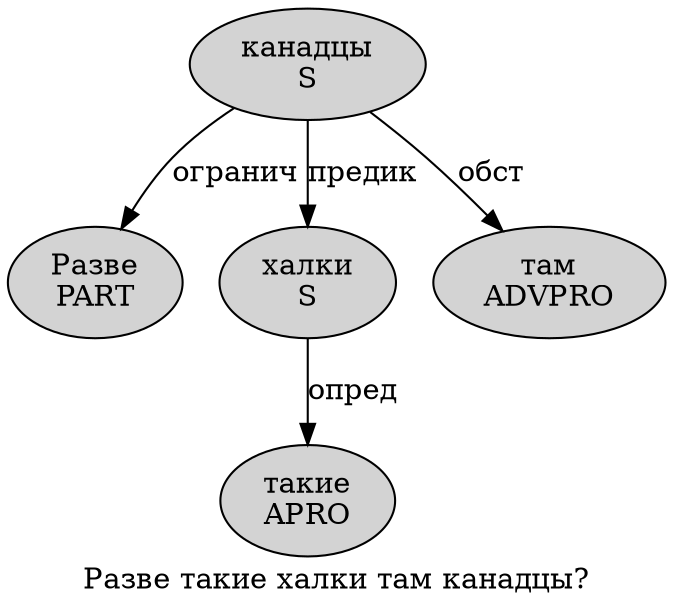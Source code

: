 digraph SENTENCE_3260 {
	graph [label="Разве такие халки там канадцы?"]
	node [style=filled]
		0 [label="Разве
PART" color="" fillcolor=lightgray penwidth=1 shape=ellipse]
		1 [label="такие
APRO" color="" fillcolor=lightgray penwidth=1 shape=ellipse]
		2 [label="халки
S" color="" fillcolor=lightgray penwidth=1 shape=ellipse]
		3 [label="там
ADVPRO" color="" fillcolor=lightgray penwidth=1 shape=ellipse]
		4 [label="канадцы
S" color="" fillcolor=lightgray penwidth=1 shape=ellipse]
			2 -> 1 [label="опред"]
			4 -> 0 [label="огранич"]
			4 -> 2 [label="предик"]
			4 -> 3 [label="обст"]
}